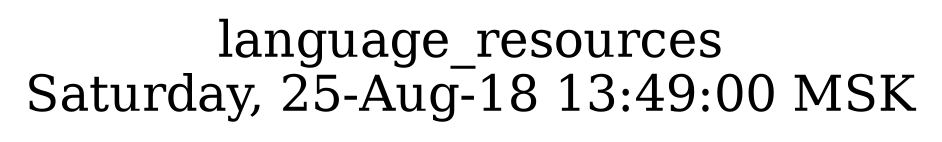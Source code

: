 digraph G {
graph [
  fontsize="24";
  label="language_resources\nSaturday, 25-Aug-18 13:49:00 MSK";
  nojustify=true;
  ordering=out;
  rankdir=LR;
  size="30";
];
}

